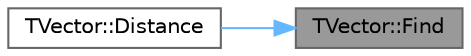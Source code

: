 digraph "TVector::Find"
{
 // LATEX_PDF_SIZE
  bgcolor="transparent";
  edge [fontname=Helvetica,fontsize=10,labelfontname=Helvetica,labelfontsize=10];
  node [fontname=Helvetica,fontsize=10,shape=box,height=0.2,width=0.4];
  rankdir="RL";
  Node1 [id="Node000001",label="TVector::Find",height=0.2,width=0.4,color="gray40", fillcolor="grey60", style="filled", fontcolor="black",tooltip="Procura um elemento no vetor."];
  Node1 -> Node2 [id="edge2_Node000001_Node000002",dir="back",color="steelblue1",style="solid",tooltip=" "];
  Node2 [id="Node000002",label="TVector::Distance",height=0.2,width=0.4,color="grey40", fillcolor="white", style="filled",URL="$classTVector.html#a8cbf0dc0b674640bda4e81e6d6be0f55",tooltip="Calcula várias métricas de “distância” entre vetores."];
}
